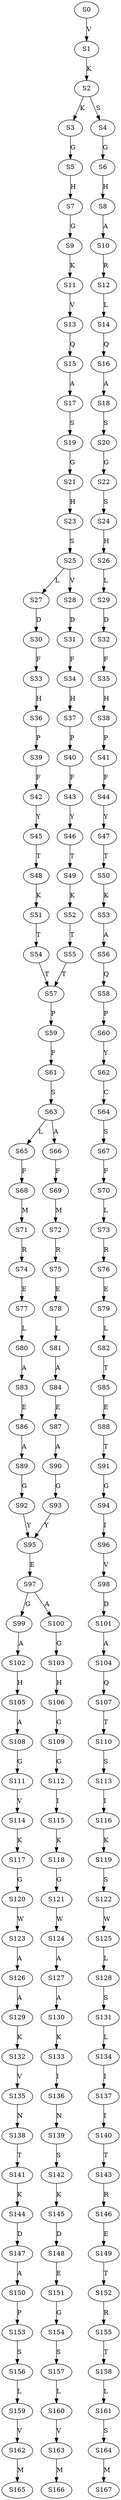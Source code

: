 strict digraph  {
	S0 -> S1 [ label = V ];
	S1 -> S2 [ label = K ];
	S2 -> S3 [ label = K ];
	S2 -> S4 [ label = S ];
	S3 -> S5 [ label = G ];
	S4 -> S6 [ label = G ];
	S5 -> S7 [ label = H ];
	S6 -> S8 [ label = H ];
	S7 -> S9 [ label = G ];
	S8 -> S10 [ label = A ];
	S9 -> S11 [ label = K ];
	S10 -> S12 [ label = R ];
	S11 -> S13 [ label = V ];
	S12 -> S14 [ label = L ];
	S13 -> S15 [ label = Q ];
	S14 -> S16 [ label = Q ];
	S15 -> S17 [ label = A ];
	S16 -> S18 [ label = A ];
	S17 -> S19 [ label = S ];
	S18 -> S20 [ label = S ];
	S19 -> S21 [ label = G ];
	S20 -> S22 [ label = G ];
	S21 -> S23 [ label = H ];
	S22 -> S24 [ label = S ];
	S23 -> S25 [ label = S ];
	S24 -> S26 [ label = H ];
	S25 -> S27 [ label = L ];
	S25 -> S28 [ label = V ];
	S26 -> S29 [ label = L ];
	S27 -> S30 [ label = D ];
	S28 -> S31 [ label = D ];
	S29 -> S32 [ label = D ];
	S30 -> S33 [ label = F ];
	S31 -> S34 [ label = F ];
	S32 -> S35 [ label = F ];
	S33 -> S36 [ label = H ];
	S34 -> S37 [ label = H ];
	S35 -> S38 [ label = H ];
	S36 -> S39 [ label = P ];
	S37 -> S40 [ label = P ];
	S38 -> S41 [ label = P ];
	S39 -> S42 [ label = F ];
	S40 -> S43 [ label = F ];
	S41 -> S44 [ label = F ];
	S42 -> S45 [ label = Y ];
	S43 -> S46 [ label = Y ];
	S44 -> S47 [ label = Y ];
	S45 -> S48 [ label = T ];
	S46 -> S49 [ label = T ];
	S47 -> S50 [ label = T ];
	S48 -> S51 [ label = K ];
	S49 -> S52 [ label = K ];
	S50 -> S53 [ label = K ];
	S51 -> S54 [ label = T ];
	S52 -> S55 [ label = T ];
	S53 -> S56 [ label = A ];
	S54 -> S57 [ label = T ];
	S55 -> S57 [ label = T ];
	S56 -> S58 [ label = Q ];
	S57 -> S59 [ label = P ];
	S58 -> S60 [ label = P ];
	S59 -> S61 [ label = F ];
	S60 -> S62 [ label = Y ];
	S61 -> S63 [ label = S ];
	S62 -> S64 [ label = C ];
	S63 -> S65 [ label = L ];
	S63 -> S66 [ label = A ];
	S64 -> S67 [ label = S ];
	S65 -> S68 [ label = F ];
	S66 -> S69 [ label = F ];
	S67 -> S70 [ label = F ];
	S68 -> S71 [ label = M ];
	S69 -> S72 [ label = M ];
	S70 -> S73 [ label = L ];
	S71 -> S74 [ label = R ];
	S72 -> S75 [ label = R ];
	S73 -> S76 [ label = R ];
	S74 -> S77 [ label = E ];
	S75 -> S78 [ label = E ];
	S76 -> S79 [ label = E ];
	S77 -> S80 [ label = L ];
	S78 -> S81 [ label = L ];
	S79 -> S82 [ label = L ];
	S80 -> S83 [ label = A ];
	S81 -> S84 [ label = A ];
	S82 -> S85 [ label = T ];
	S83 -> S86 [ label = E ];
	S84 -> S87 [ label = E ];
	S85 -> S88 [ label = E ];
	S86 -> S89 [ label = A ];
	S87 -> S90 [ label = A ];
	S88 -> S91 [ label = T ];
	S89 -> S92 [ label = G ];
	S90 -> S93 [ label = G ];
	S91 -> S94 [ label = G ];
	S92 -> S95 [ label = Y ];
	S93 -> S95 [ label = Y ];
	S94 -> S96 [ label = I ];
	S95 -> S97 [ label = E ];
	S96 -> S98 [ label = V ];
	S97 -> S99 [ label = G ];
	S97 -> S100 [ label = A ];
	S98 -> S101 [ label = D ];
	S99 -> S102 [ label = A ];
	S100 -> S103 [ label = G ];
	S101 -> S104 [ label = A ];
	S102 -> S105 [ label = H ];
	S103 -> S106 [ label = H ];
	S104 -> S107 [ label = Q ];
	S105 -> S108 [ label = A ];
	S106 -> S109 [ label = G ];
	S107 -> S110 [ label = T ];
	S108 -> S111 [ label = G ];
	S109 -> S112 [ label = G ];
	S110 -> S113 [ label = S ];
	S111 -> S114 [ label = V ];
	S112 -> S115 [ label = I ];
	S113 -> S116 [ label = I ];
	S114 -> S117 [ label = K ];
	S115 -> S118 [ label = K ];
	S116 -> S119 [ label = K ];
	S117 -> S120 [ label = G ];
	S118 -> S121 [ label = G ];
	S119 -> S122 [ label = S ];
	S120 -> S123 [ label = W ];
	S121 -> S124 [ label = W ];
	S122 -> S125 [ label = W ];
	S123 -> S126 [ label = A ];
	S124 -> S127 [ label = A ];
	S125 -> S128 [ label = L ];
	S126 -> S129 [ label = A ];
	S127 -> S130 [ label = A ];
	S128 -> S131 [ label = S ];
	S129 -> S132 [ label = K ];
	S130 -> S133 [ label = K ];
	S131 -> S134 [ label = L ];
	S132 -> S135 [ label = V ];
	S133 -> S136 [ label = I ];
	S134 -> S137 [ label = I ];
	S135 -> S138 [ label = N ];
	S136 -> S139 [ label = N ];
	S137 -> S140 [ label = I ];
	S138 -> S141 [ label = T ];
	S139 -> S142 [ label = S ];
	S140 -> S143 [ label = T ];
	S141 -> S144 [ label = K ];
	S142 -> S145 [ label = K ];
	S143 -> S146 [ label = R ];
	S144 -> S147 [ label = D ];
	S145 -> S148 [ label = D ];
	S146 -> S149 [ label = E ];
	S147 -> S150 [ label = A ];
	S148 -> S151 [ label = E ];
	S149 -> S152 [ label = T ];
	S150 -> S153 [ label = P ];
	S151 -> S154 [ label = G ];
	S152 -> S155 [ label = R ];
	S153 -> S156 [ label = S ];
	S154 -> S157 [ label = S ];
	S155 -> S158 [ label = T ];
	S156 -> S159 [ label = L ];
	S157 -> S160 [ label = L ];
	S158 -> S161 [ label = L ];
	S159 -> S162 [ label = V ];
	S160 -> S163 [ label = V ];
	S161 -> S164 [ label = S ];
	S162 -> S165 [ label = M ];
	S163 -> S166 [ label = M ];
	S164 -> S167 [ label = M ];
}
